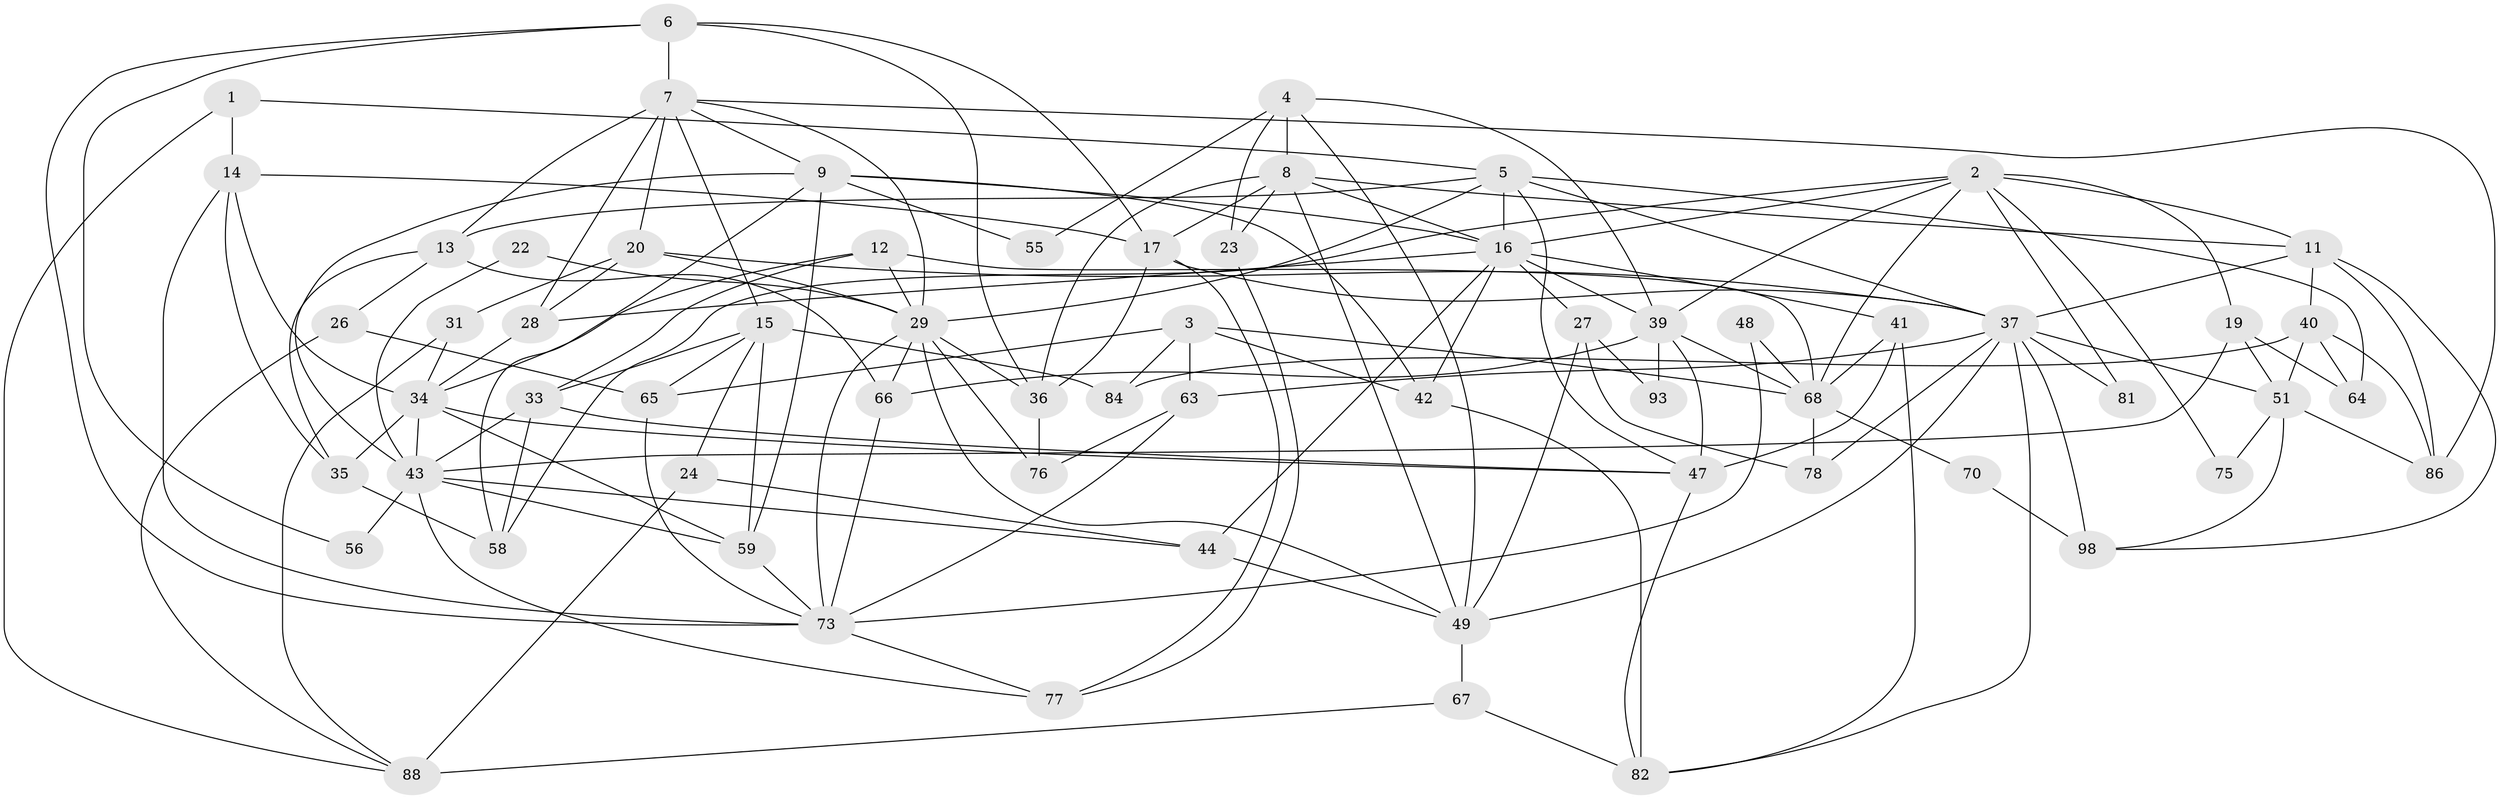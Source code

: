 // original degree distribution, {3: 0.24, 4: 0.31, 2: 0.15, 7: 0.05, 6: 0.07, 5: 0.16, 9: 0.01, 8: 0.01}
// Generated by graph-tools (version 1.1) at 2025/11/02/27/25 16:11:18]
// undirected, 64 vertices, 156 edges
graph export_dot {
graph [start="1"]
  node [color=gray90,style=filled];
  1;
  2 [super="+10"];
  3 [super="+60"];
  4 [super="+80"];
  5 [super="+38"];
  6 [super="+21"];
  7 [super="+25"];
  8 [super="+97"];
  9 [super="+57"];
  11 [super="+87"];
  12;
  13 [super="+74"];
  14 [super="+89"];
  15 [super="+32"];
  16 [super="+18"];
  17 [super="+72"];
  19 [super="+50"];
  20 [super="+92"];
  22;
  23;
  24;
  26;
  27 [super="+30"];
  28;
  29 [super="+91"];
  31;
  33 [super="+99"];
  34 [super="+100"];
  35 [super="+61"];
  36 [super="+46"];
  37 [super="+96"];
  39 [super="+71"];
  40 [super="+53"];
  41;
  42 [super="+54"];
  43 [super="+62"];
  44 [super="+45"];
  47 [super="+52"];
  48;
  49 [super="+69"];
  51 [super="+83"];
  55;
  56;
  58;
  59;
  63;
  64;
  65;
  66;
  67;
  68 [super="+95"];
  70;
  73 [super="+79"];
  75;
  76;
  77;
  78;
  81;
  82 [super="+85"];
  84;
  86 [super="+90"];
  88 [super="+94"];
  93;
  98;
  1 -- 5;
  1 -- 88;
  1 -- 14;
  2 -- 11;
  2 -- 58;
  2 -- 75;
  2 -- 16;
  2 -- 81;
  2 -- 19;
  2 -- 68;
  2 -- 39;
  3 -- 84;
  3 -- 65;
  3 -- 68;
  3 -- 42;
  3 -- 63;
  4 -- 49;
  4 -- 23;
  4 -- 55;
  4 -- 8 [weight=2];
  4 -- 39;
  5 -- 13;
  5 -- 64;
  5 -- 29;
  5 -- 37;
  5 -- 16;
  5 -- 47;
  6 -- 56;
  6 -- 73;
  6 -- 17;
  6 -- 7;
  6 -- 36;
  7 -- 20 [weight=2];
  7 -- 86;
  7 -- 29;
  7 -- 9;
  7 -- 28;
  7 -- 13;
  7 -- 15;
  8 -- 16;
  8 -- 36;
  8 -- 17;
  8 -- 11;
  8 -- 49;
  8 -- 23;
  9 -- 16;
  9 -- 55;
  9 -- 58;
  9 -- 59;
  9 -- 43;
  9 -- 42;
  11 -- 40;
  11 -- 86;
  11 -- 98;
  11 -- 37;
  12 -- 68;
  12 -- 29;
  12 -- 34;
  12 -- 33;
  13 -- 26;
  13 -- 66;
  13 -- 35;
  14 -- 34;
  14 -- 35;
  14 -- 73;
  14 -- 17;
  15 -- 59;
  15 -- 65;
  15 -- 24;
  15 -- 84;
  15 -- 33;
  16 -- 39;
  16 -- 41;
  16 -- 42;
  16 -- 27;
  16 -- 28;
  16 -- 44;
  17 -- 37;
  17 -- 36;
  17 -- 77;
  19 -- 43;
  19 -- 64;
  19 -- 51;
  20 -- 37;
  20 -- 28;
  20 -- 29;
  20 -- 31;
  22 -- 43;
  22 -- 29;
  23 -- 77;
  24 -- 88 [weight=2];
  24 -- 44;
  26 -- 65;
  26 -- 88;
  27 -- 49;
  27 -- 93;
  27 -- 78;
  28 -- 34;
  29 -- 49;
  29 -- 66;
  29 -- 73;
  29 -- 76;
  29 -- 36;
  31 -- 34;
  31 -- 88;
  33 -- 58;
  33 -- 43;
  33 -- 47;
  34 -- 59;
  34 -- 35;
  34 -- 43;
  34 -- 47;
  35 -- 58;
  36 -- 76;
  37 -- 98 [weight=2];
  37 -- 63;
  37 -- 51;
  37 -- 82;
  37 -- 49;
  37 -- 81;
  37 -- 78;
  39 -- 68;
  39 -- 66;
  39 -- 93;
  39 -- 47;
  40 -- 84;
  40 -- 51;
  40 -- 86;
  40 -- 64;
  41 -- 47;
  41 -- 68;
  41 -- 82;
  42 -- 82;
  43 -- 77;
  43 -- 44;
  43 -- 59;
  43 -- 56;
  44 -- 49;
  47 -- 82;
  48 -- 68;
  48 -- 73;
  49 -- 67;
  51 -- 75 [weight=2];
  51 -- 98;
  51 -- 86;
  59 -- 73;
  63 -- 73;
  63 -- 76;
  65 -- 73;
  66 -- 73;
  67 -- 88;
  67 -- 82;
  68 -- 78;
  68 -- 70;
  70 -- 98;
  73 -- 77;
}
